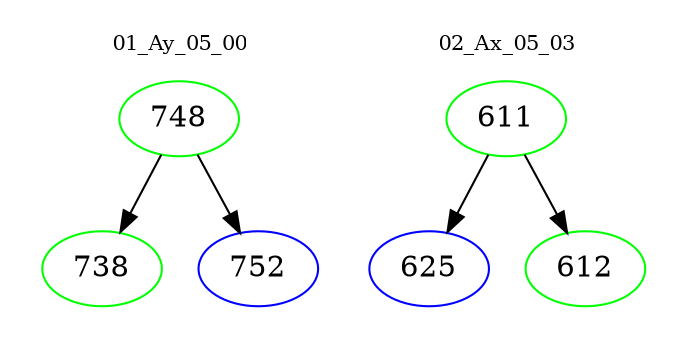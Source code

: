 digraph{
subgraph cluster_0 {
color = white
label = "01_Ay_05_00";
fontsize=10;
T0_748 [label="748", color="green"]
T0_748 -> T0_738 [color="black"]
T0_738 [label="738", color="green"]
T0_748 -> T0_752 [color="black"]
T0_752 [label="752", color="blue"]
}
subgraph cluster_1 {
color = white
label = "02_Ax_05_03";
fontsize=10;
T1_611 [label="611", color="green"]
T1_611 -> T1_625 [color="black"]
T1_625 [label="625", color="blue"]
T1_611 -> T1_612 [color="black"]
T1_612 [label="612", color="green"]
}
}
